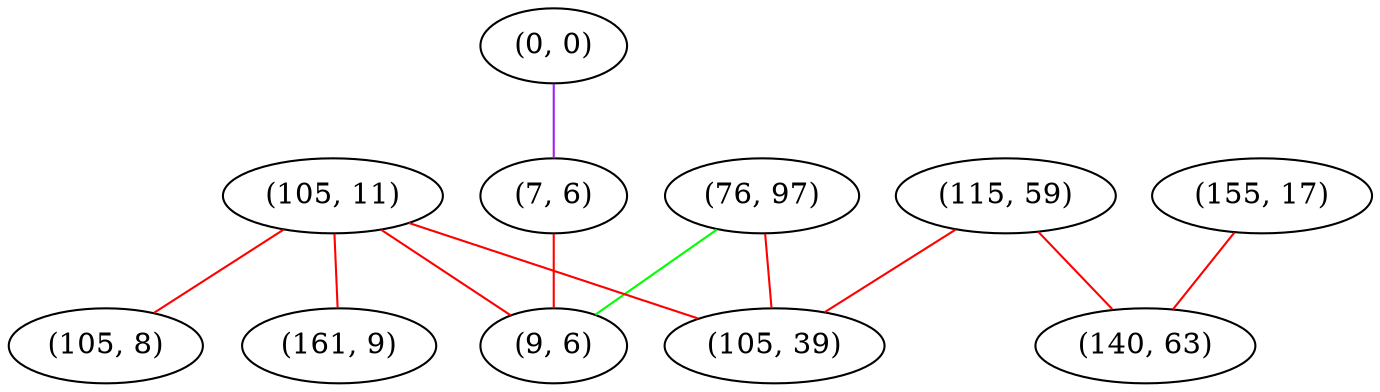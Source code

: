 graph "" {
"(0, 0)";
"(76, 97)";
"(7, 6)";
"(155, 17)";
"(115, 59)";
"(140, 63)";
"(105, 11)";
"(161, 9)";
"(9, 6)";
"(105, 8)";
"(105, 39)";
"(0, 0)" -- "(7, 6)"  [color=purple, key=0, weight=4];
"(76, 97)" -- "(9, 6)"  [color=green, key=0, weight=2];
"(76, 97)" -- "(105, 39)"  [color=red, key=0, weight=1];
"(7, 6)" -- "(9, 6)"  [color=red, key=0, weight=1];
"(155, 17)" -- "(140, 63)"  [color=red, key=0, weight=1];
"(115, 59)" -- "(140, 63)"  [color=red, key=0, weight=1];
"(115, 59)" -- "(105, 39)"  [color=red, key=0, weight=1];
"(105, 11)" -- "(105, 8)"  [color=red, key=0, weight=1];
"(105, 11)" -- "(9, 6)"  [color=red, key=0, weight=1];
"(105, 11)" -- "(161, 9)"  [color=red, key=0, weight=1];
"(105, 11)" -- "(105, 39)"  [color=red, key=0, weight=1];
}
